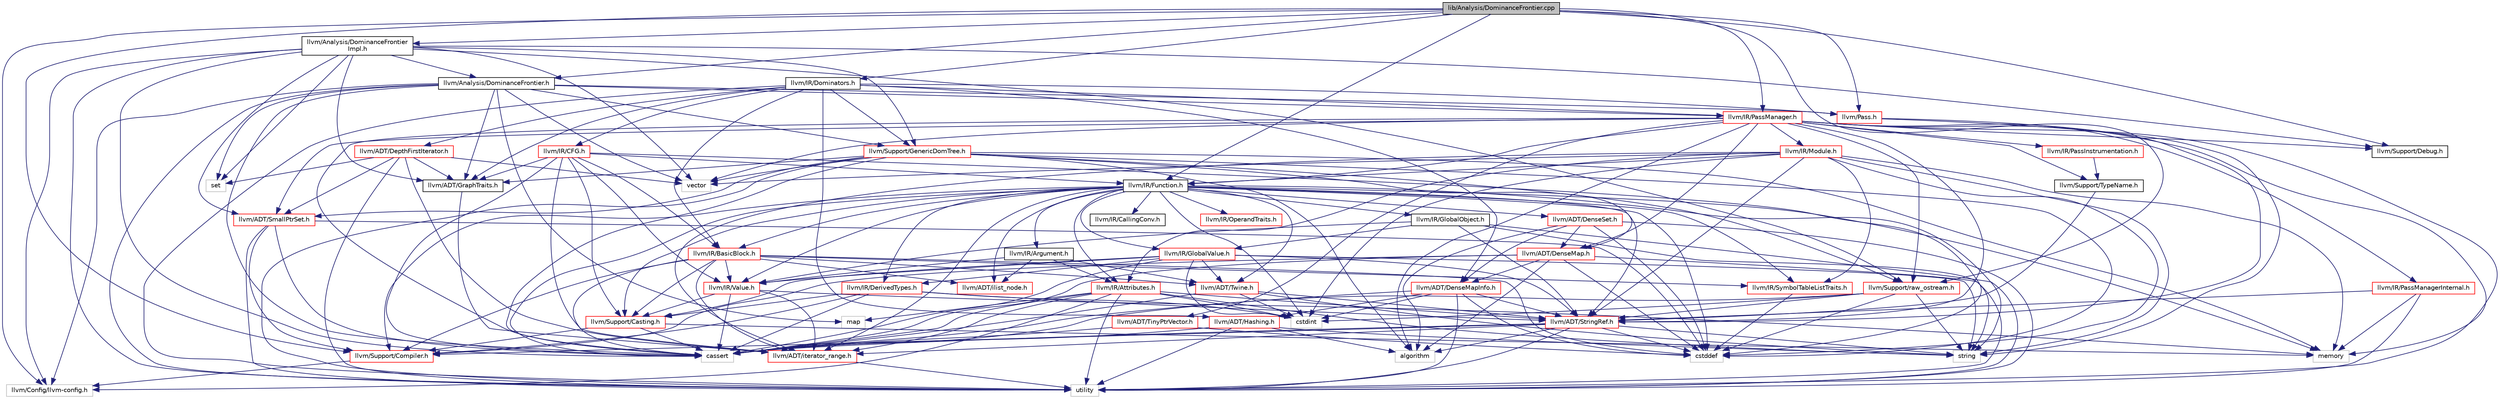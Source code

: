 digraph "lib/Analysis/DominanceFrontier.cpp"
{
 // LATEX_PDF_SIZE
  bgcolor="transparent";
  edge [fontname="Helvetica",fontsize="10",labelfontname="Helvetica",labelfontsize="10"];
  node [fontname="Helvetica",fontsize="10",shape="box"];
  Node1 [label="lib/Analysis/DominanceFrontier.cpp",height=0.2,width=0.4,color="black", fillcolor="grey75", style="filled", fontcolor="black",tooltip=" "];
  Node1 -> Node2 [color="midnightblue",fontsize="10",style="solid",fontname="Helvetica"];
  Node2 [label="llvm/Analysis/DominanceFrontier.h",height=0.2,width=0.4,color="black",URL="$DominanceFrontier_8h.html",tooltip=" "];
  Node2 -> Node3 [color="midnightblue",fontsize="10",style="solid",fontname="Helvetica"];
  Node3 [label="llvm/ADT/GraphTraits.h",height=0.2,width=0.4,color="black",URL="$GraphTraits_8h.html",tooltip=" "];
  Node3 -> Node4 [color="midnightblue",fontsize="10",style="solid",fontname="Helvetica"];
  Node4 [label="llvm/ADT/iterator_range.h",height=0.2,width=0.4,color="red",URL="$iterator__range_8h.html",tooltip="This provides a very simple, boring adaptor for a begin and end iterator into a range type."];
  Node4 -> Node6 [color="midnightblue",fontsize="10",style="solid",fontname="Helvetica"];
  Node6 [label="utility",height=0.2,width=0.4,color="grey75",tooltip=" "];
  Node2 -> Node7 [color="midnightblue",fontsize="10",style="solid",fontname="Helvetica"];
  Node7 [label="llvm/Config/llvm-config.h",height=0.2,width=0.4,color="grey75",tooltip=" "];
  Node2 -> Node8 [color="midnightblue",fontsize="10",style="solid",fontname="Helvetica"];
  Node8 [label="llvm/IR/PassManager.h",height=0.2,width=0.4,color="red",URL="$PassManager_8h.html",tooltip="This header defines various interfaces for pass management in LLVM."];
  Node8 -> Node9 [color="midnightblue",fontsize="10",style="solid",fontname="Helvetica"];
  Node9 [label="llvm/ADT/DenseMap.h",height=0.2,width=0.4,color="red",URL="$DenseMap_8h.html",tooltip=" "];
  Node9 -> Node10 [color="midnightblue",fontsize="10",style="solid",fontname="Helvetica"];
  Node10 [label="llvm/ADT/DenseMapInfo.h",height=0.2,width=0.4,color="red",URL="$DenseMapInfo_8h.html",tooltip=" "];
  Node10 -> Node12 [color="midnightblue",fontsize="10",style="solid",fontname="Helvetica"];
  Node12 [label="llvm/ADT/Hashing.h",height=0.2,width=0.4,color="red",URL="$Hashing_8h.html",tooltip=" "];
  Node12 -> Node37 [color="midnightblue",fontsize="10",style="solid",fontname="Helvetica"];
  Node37 [label="algorithm",height=0.2,width=0.4,color="grey75",tooltip=" "];
  Node12 -> Node30 [color="midnightblue",fontsize="10",style="solid",fontname="Helvetica"];
  Node30 [label="cassert",height=0.2,width=0.4,color="grey75",tooltip=" "];
  Node12 -> Node43 [color="midnightblue",fontsize="10",style="solid",fontname="Helvetica"];
  Node43 [label="string",height=0.2,width=0.4,color="grey75",tooltip=" "];
  Node12 -> Node6 [color="midnightblue",fontsize="10",style="solid",fontname="Helvetica"];
  Node10 -> Node21 [color="midnightblue",fontsize="10",style="solid",fontname="Helvetica"];
  Node21 [label="llvm/ADT/StringRef.h",height=0.2,width=0.4,color="red",URL="$StringRef_8h.html",tooltip=" "];
  Node21 -> Node4 [color="midnightblue",fontsize="10",style="solid",fontname="Helvetica"];
  Node21 -> Node25 [color="midnightblue",fontsize="10",style="solid",fontname="Helvetica"];
  Node25 [label="llvm/Support/Compiler.h",height=0.2,width=0.4,color="red",URL="$Compiler_8h.html",tooltip=" "];
  Node25 -> Node7 [color="midnightblue",fontsize="10",style="solid",fontname="Helvetica"];
  Node21 -> Node37 [color="midnightblue",fontsize="10",style="solid",fontname="Helvetica"];
  Node21 -> Node30 [color="midnightblue",fontsize="10",style="solid",fontname="Helvetica"];
  Node21 -> Node34 [color="midnightblue",fontsize="10",style="solid",fontname="Helvetica"];
  Node34 [label="cstddef",height=0.2,width=0.4,color="grey75",tooltip=" "];
  Node21 -> Node43 [color="midnightblue",fontsize="10",style="solid",fontname="Helvetica"];
  Node21 -> Node6 [color="midnightblue",fontsize="10",style="solid",fontname="Helvetica"];
  Node10 -> Node30 [color="midnightblue",fontsize="10",style="solid",fontname="Helvetica"];
  Node10 -> Node34 [color="midnightblue",fontsize="10",style="solid",fontname="Helvetica"];
  Node10 -> Node48 [color="midnightblue",fontsize="10",style="solid",fontname="Helvetica"];
  Node48 [label="cstdint",height=0.2,width=0.4,color="grey75",tooltip=" "];
  Node10 -> Node6 [color="midnightblue",fontsize="10",style="solid",fontname="Helvetica"];
  Node9 -> Node25 [color="midnightblue",fontsize="10",style="solid",fontname="Helvetica"];
  Node9 -> Node37 [color="midnightblue",fontsize="10",style="solid",fontname="Helvetica"];
  Node9 -> Node30 [color="midnightblue",fontsize="10",style="solid",fontname="Helvetica"];
  Node9 -> Node34 [color="midnightblue",fontsize="10",style="solid",fontname="Helvetica"];
  Node9 -> Node6 [color="midnightblue",fontsize="10",style="solid",fontname="Helvetica"];
  Node8 -> Node60 [color="midnightblue",fontsize="10",style="solid",fontname="Helvetica"];
  Node60 [label="llvm/ADT/SmallPtrSet.h",height=0.2,width=0.4,color="red",URL="$SmallPtrSet_8h.html",tooltip=" "];
  Node60 -> Node25 [color="midnightblue",fontsize="10",style="solid",fontname="Helvetica"];
  Node60 -> Node30 [color="midnightblue",fontsize="10",style="solid",fontname="Helvetica"];
  Node60 -> Node34 [color="midnightblue",fontsize="10",style="solid",fontname="Helvetica"];
  Node60 -> Node6 [color="midnightblue",fontsize="10",style="solid",fontname="Helvetica"];
  Node8 -> Node21 [color="midnightblue",fontsize="10",style="solid",fontname="Helvetica"];
  Node8 -> Node61 [color="midnightblue",fontsize="10",style="solid",fontname="Helvetica"];
  Node61 [label="llvm/ADT/TinyPtrVector.h",height=0.2,width=0.4,color="red",URL="$TinyPtrVector_8h.html",tooltip=" "];
  Node61 -> Node30 [color="midnightblue",fontsize="10",style="solid",fontname="Helvetica"];
  Node61 -> Node34 [color="midnightblue",fontsize="10",style="solid",fontname="Helvetica"];
  Node8 -> Node64 [color="midnightblue",fontsize="10",style="solid",fontname="Helvetica"];
  Node64 [label="llvm/IR/Function.h",height=0.2,width=0.4,color="black",URL="$Function_8h.html",tooltip=" "];
  Node64 -> Node65 [color="midnightblue",fontsize="10",style="solid",fontname="Helvetica"];
  Node65 [label="llvm/ADT/DenseSet.h",height=0.2,width=0.4,color="red",URL="$DenseSet_8h.html",tooltip=" "];
  Node65 -> Node9 [color="midnightblue",fontsize="10",style="solid",fontname="Helvetica"];
  Node65 -> Node10 [color="midnightblue",fontsize="10",style="solid",fontname="Helvetica"];
  Node65 -> Node37 [color="midnightblue",fontsize="10",style="solid",fontname="Helvetica"];
  Node65 -> Node34 [color="midnightblue",fontsize="10",style="solid",fontname="Helvetica"];
  Node65 -> Node6 [color="midnightblue",fontsize="10",style="solid",fontname="Helvetica"];
  Node64 -> Node21 [color="midnightblue",fontsize="10",style="solid",fontname="Helvetica"];
  Node64 -> Node66 [color="midnightblue",fontsize="10",style="solid",fontname="Helvetica"];
  Node66 [label="llvm/ADT/Twine.h",height=0.2,width=0.4,color="red",URL="$Twine_8h.html",tooltip=" "];
  Node66 -> Node21 [color="midnightblue",fontsize="10",style="solid",fontname="Helvetica"];
  Node66 -> Node30 [color="midnightblue",fontsize="10",style="solid",fontname="Helvetica"];
  Node66 -> Node48 [color="midnightblue",fontsize="10",style="solid",fontname="Helvetica"];
  Node66 -> Node43 [color="midnightblue",fontsize="10",style="solid",fontname="Helvetica"];
  Node64 -> Node67 [color="midnightblue",fontsize="10",style="solid",fontname="Helvetica"];
  Node67 [label="llvm/ADT/ilist_node.h",height=0.2,width=0.4,color="red",URL="$ilist__node_8h.html",tooltip=" "];
  Node64 -> Node4 [color="midnightblue",fontsize="10",style="solid",fontname="Helvetica"];
  Node64 -> Node70 [color="midnightblue",fontsize="10",style="solid",fontname="Helvetica"];
  Node70 [label="llvm/IR/Argument.h",height=0.2,width=0.4,color="black",URL="$Argument_8h.html",tooltip=" "];
  Node70 -> Node66 [color="midnightblue",fontsize="10",style="solid",fontname="Helvetica"];
  Node70 -> Node67 [color="midnightblue",fontsize="10",style="solid",fontname="Helvetica"];
  Node70 -> Node71 [color="midnightblue",fontsize="10",style="solid",fontname="Helvetica"];
  Node71 [label="llvm/IR/Attributes.h",height=0.2,width=0.4,color="red",URL="$Attributes_8h.html",tooltip="This file contains the simple types necessary to represent the attributes associated with functions a..."];
  Node71 -> Node21 [color="midnightblue",fontsize="10",style="solid",fontname="Helvetica"];
  Node71 -> Node4 [color="midnightblue",fontsize="10",style="solid",fontname="Helvetica"];
  Node71 -> Node7 [color="midnightblue",fontsize="10",style="solid",fontname="Helvetica"];
  Node71 -> Node30 [color="midnightblue",fontsize="10",style="solid",fontname="Helvetica"];
  Node71 -> Node48 [color="midnightblue",fontsize="10",style="solid",fontname="Helvetica"];
  Node71 -> Node75 [color="midnightblue",fontsize="10",style="solid",fontname="Helvetica"];
  Node75 [label="map",height=0.2,width=0.4,color="grey75",tooltip=" "];
  Node71 -> Node43 [color="midnightblue",fontsize="10",style="solid",fontname="Helvetica"];
  Node71 -> Node6 [color="midnightblue",fontsize="10",style="solid",fontname="Helvetica"];
  Node70 -> Node77 [color="midnightblue",fontsize="10",style="solid",fontname="Helvetica"];
  Node77 [label="llvm/IR/Value.h",height=0.2,width=0.4,color="red",URL="$Value_8h.html",tooltip=" "];
  Node77 -> Node4 [color="midnightblue",fontsize="10",style="solid",fontname="Helvetica"];
  Node77 -> Node80 [color="midnightblue",fontsize="10",style="solid",fontname="Helvetica"];
  Node80 [label="llvm/Support/Casting.h",height=0.2,width=0.4,color="red",URL="$Casting_8h.html",tooltip=" "];
  Node80 -> Node25 [color="midnightblue",fontsize="10",style="solid",fontname="Helvetica"];
  Node80 -> Node30 [color="midnightblue",fontsize="10",style="solid",fontname="Helvetica"];
  Node80 -> Node31 [color="midnightblue",fontsize="10",style="solid",fontname="Helvetica"];
  Node31 [label="memory",height=0.2,width=0.4,color="grey75",tooltip=" "];
  Node77 -> Node30 [color="midnightblue",fontsize="10",style="solid",fontname="Helvetica"];
  Node77 -> Node31 [color="midnightblue",fontsize="10",style="solid",fontname="Helvetica"];
  Node64 -> Node71 [color="midnightblue",fontsize="10",style="solid",fontname="Helvetica"];
  Node64 -> Node82 [color="midnightblue",fontsize="10",style="solid",fontname="Helvetica"];
  Node82 [label="llvm/IR/BasicBlock.h",height=0.2,width=0.4,color="red",URL="$BasicBlock_8h.html",tooltip=" "];
  Node82 -> Node66 [color="midnightblue",fontsize="10",style="solid",fontname="Helvetica"];
  Node82 -> Node67 [color="midnightblue",fontsize="10",style="solid",fontname="Helvetica"];
  Node82 -> Node4 [color="midnightblue",fontsize="10",style="solid",fontname="Helvetica"];
  Node82 -> Node102 [color="midnightblue",fontsize="10",style="solid",fontname="Helvetica"];
  Node102 [label="llvm/IR/SymbolTableListTraits.h",height=0.2,width=0.4,color="red",URL="$SymbolTableListTraits_8h.html",tooltip=" "];
  Node102 -> Node34 [color="midnightblue",fontsize="10",style="solid",fontname="Helvetica"];
  Node82 -> Node77 [color="midnightblue",fontsize="10",style="solid",fontname="Helvetica"];
  Node82 -> Node80 [color="midnightblue",fontsize="10",style="solid",fontname="Helvetica"];
  Node82 -> Node25 [color="midnightblue",fontsize="10",style="solid",fontname="Helvetica"];
  Node82 -> Node30 [color="midnightblue",fontsize="10",style="solid",fontname="Helvetica"];
  Node82 -> Node34 [color="midnightblue",fontsize="10",style="solid",fontname="Helvetica"];
  Node64 -> Node104 [color="midnightblue",fontsize="10",style="solid",fontname="Helvetica"];
  Node104 [label="llvm/IR/CallingConv.h",height=0.2,width=0.4,color="black",URL="$CallingConv_8h.html",tooltip=" "];
  Node64 -> Node105 [color="midnightblue",fontsize="10",style="solid",fontname="Helvetica"];
  Node105 [label="llvm/IR/DerivedTypes.h",height=0.2,width=0.4,color="red",URL="$DerivedTypes_8h.html",tooltip=" "];
  Node105 -> Node21 [color="midnightblue",fontsize="10",style="solid",fontname="Helvetica"];
  Node105 -> Node80 [color="midnightblue",fontsize="10",style="solid",fontname="Helvetica"];
  Node105 -> Node25 [color="midnightblue",fontsize="10",style="solid",fontname="Helvetica"];
  Node105 -> Node30 [color="midnightblue",fontsize="10",style="solid",fontname="Helvetica"];
  Node105 -> Node48 [color="midnightblue",fontsize="10",style="solid",fontname="Helvetica"];
  Node64 -> Node109 [color="midnightblue",fontsize="10",style="solid",fontname="Helvetica"];
  Node109 [label="llvm/IR/GlobalObject.h",height=0.2,width=0.4,color="black",URL="$GlobalObject_8h.html",tooltip=" "];
  Node109 -> Node21 [color="midnightblue",fontsize="10",style="solid",fontname="Helvetica"];
  Node109 -> Node110 [color="midnightblue",fontsize="10",style="solid",fontname="Helvetica"];
  Node110 [label="llvm/IR/GlobalValue.h",height=0.2,width=0.4,color="red",URL="$GlobalValue_8h.html",tooltip=" "];
  Node110 -> Node21 [color="midnightblue",fontsize="10",style="solid",fontname="Helvetica"];
  Node110 -> Node66 [color="midnightblue",fontsize="10",style="solid",fontname="Helvetica"];
  Node110 -> Node105 [color="midnightblue",fontsize="10",style="solid",fontname="Helvetica"];
  Node110 -> Node77 [color="midnightblue",fontsize="10",style="solid",fontname="Helvetica"];
  Node110 -> Node80 [color="midnightblue",fontsize="10",style="solid",fontname="Helvetica"];
  Node110 -> Node30 [color="midnightblue",fontsize="10",style="solid",fontname="Helvetica"];
  Node110 -> Node48 [color="midnightblue",fontsize="10",style="solid",fontname="Helvetica"];
  Node110 -> Node43 [color="midnightblue",fontsize="10",style="solid",fontname="Helvetica"];
  Node109 -> Node77 [color="midnightblue",fontsize="10",style="solid",fontname="Helvetica"];
  Node109 -> Node43 [color="midnightblue",fontsize="10",style="solid",fontname="Helvetica"];
  Node109 -> Node6 [color="midnightblue",fontsize="10",style="solid",fontname="Helvetica"];
  Node64 -> Node110 [color="midnightblue",fontsize="10",style="solid",fontname="Helvetica"];
  Node64 -> Node114 [color="midnightblue",fontsize="10",style="solid",fontname="Helvetica"];
  Node114 [label="llvm/IR/OperandTraits.h",height=0.2,width=0.4,color="red",URL="$OperandTraits_8h.html",tooltip=" "];
  Node64 -> Node102 [color="midnightblue",fontsize="10",style="solid",fontname="Helvetica"];
  Node64 -> Node77 [color="midnightblue",fontsize="10",style="solid",fontname="Helvetica"];
  Node64 -> Node80 [color="midnightblue",fontsize="10",style="solid",fontname="Helvetica"];
  Node64 -> Node25 [color="midnightblue",fontsize="10",style="solid",fontname="Helvetica"];
  Node64 -> Node30 [color="midnightblue",fontsize="10",style="solid",fontname="Helvetica"];
  Node64 -> Node34 [color="midnightblue",fontsize="10",style="solid",fontname="Helvetica"];
  Node64 -> Node48 [color="midnightblue",fontsize="10",style="solid",fontname="Helvetica"];
  Node64 -> Node31 [color="midnightblue",fontsize="10",style="solid",fontname="Helvetica"];
  Node64 -> Node43 [color="midnightblue",fontsize="10",style="solid",fontname="Helvetica"];
  Node8 -> Node115 [color="midnightblue",fontsize="10",style="solid",fontname="Helvetica"];
  Node115 [label="llvm/IR/Module.h",height=0.2,width=0.4,color="red",URL="$Module_8h.html",tooltip="Module.h This file contains the declarations for the Module class."];
  Node115 -> Node21 [color="midnightblue",fontsize="10",style="solid",fontname="Helvetica"];
  Node115 -> Node4 [color="midnightblue",fontsize="10",style="solid",fontname="Helvetica"];
  Node115 -> Node71 [color="midnightblue",fontsize="10",style="solid",fontname="Helvetica"];
  Node115 -> Node64 [color="midnightblue",fontsize="10",style="solid",fontname="Helvetica"];
  Node115 -> Node102 [color="midnightblue",fontsize="10",style="solid",fontname="Helvetica"];
  Node115 -> Node34 [color="midnightblue",fontsize="10",style="solid",fontname="Helvetica"];
  Node115 -> Node48 [color="midnightblue",fontsize="10",style="solid",fontname="Helvetica"];
  Node115 -> Node31 [color="midnightblue",fontsize="10",style="solid",fontname="Helvetica"];
  Node115 -> Node43 [color="midnightblue",fontsize="10",style="solid",fontname="Helvetica"];
  Node115 -> Node56 [color="midnightblue",fontsize="10",style="solid",fontname="Helvetica"];
  Node56 [label="vector",height=0.2,width=0.4,color="grey75",tooltip=" "];
  Node8 -> Node134 [color="midnightblue",fontsize="10",style="solid",fontname="Helvetica"];
  Node134 [label="llvm/IR/PassInstrumentation.h",height=0.2,width=0.4,color="red",URL="$PassInstrumentation_8h.html",tooltip="This file defines the Pass Instrumentation classes that provide instrumentation points into the pass ..."];
  Node134 -> Node137 [color="midnightblue",fontsize="10",style="solid",fontname="Helvetica"];
  Node137 [label="llvm/Support/TypeName.h",height=0.2,width=0.4,color="black",URL="$TypeName_8h.html",tooltip=" "];
  Node137 -> Node21 [color="midnightblue",fontsize="10",style="solid",fontname="Helvetica"];
  Node8 -> Node138 [color="midnightblue",fontsize="10",style="solid",fontname="Helvetica"];
  Node138 [label="llvm/IR/PassManagerInternal.h",height=0.2,width=0.4,color="red",URL="$PassManagerInternal_8h.html",tooltip="This header provides internal APIs and implementation details used by the pass management interfaces ..."];
  Node138 -> Node21 [color="midnightblue",fontsize="10",style="solid",fontname="Helvetica"];
  Node138 -> Node31 [color="midnightblue",fontsize="10",style="solid",fontname="Helvetica"];
  Node138 -> Node6 [color="midnightblue",fontsize="10",style="solid",fontname="Helvetica"];
  Node8 -> Node139 [color="midnightblue",fontsize="10",style="solid",fontname="Helvetica"];
  Node139 [label="llvm/Support/Debug.h",height=0.2,width=0.4,color="black",URL="$Debug_8h.html",tooltip=" "];
  Node8 -> Node137 [color="midnightblue",fontsize="10",style="solid",fontname="Helvetica"];
  Node8 -> Node99 [color="midnightblue",fontsize="10",style="solid",fontname="Helvetica"];
  Node99 [label="llvm/Support/raw_ostream.h",height=0.2,width=0.4,color="red",URL="$raw__ostream_8h.html",tooltip=" "];
  Node99 -> Node21 [color="midnightblue",fontsize="10",style="solid",fontname="Helvetica"];
  Node99 -> Node30 [color="midnightblue",fontsize="10",style="solid",fontname="Helvetica"];
  Node99 -> Node34 [color="midnightblue",fontsize="10",style="solid",fontname="Helvetica"];
  Node99 -> Node48 [color="midnightblue",fontsize="10",style="solid",fontname="Helvetica"];
  Node99 -> Node43 [color="midnightblue",fontsize="10",style="solid",fontname="Helvetica"];
  Node8 -> Node37 [color="midnightblue",fontsize="10",style="solid",fontname="Helvetica"];
  Node8 -> Node30 [color="midnightblue",fontsize="10",style="solid",fontname="Helvetica"];
  Node8 -> Node31 [color="midnightblue",fontsize="10",style="solid",fontname="Helvetica"];
  Node8 -> Node6 [color="midnightblue",fontsize="10",style="solid",fontname="Helvetica"];
  Node8 -> Node56 [color="midnightblue",fontsize="10",style="solid",fontname="Helvetica"];
  Node2 -> Node118 [color="midnightblue",fontsize="10",style="solid",fontname="Helvetica"];
  Node118 [label="llvm/Pass.h",height=0.2,width=0.4,color="red",URL="$Pass_8h.html",tooltip=" "];
  Node118 -> Node21 [color="midnightblue",fontsize="10",style="solid",fontname="Helvetica"];
  Node118 -> Node43 [color="midnightblue",fontsize="10",style="solid",fontname="Helvetica"];
  Node2 -> Node141 [color="midnightblue",fontsize="10",style="solid",fontname="Helvetica"];
  Node141 [label="llvm/Support/GenericDomTree.h",height=0.2,width=0.4,color="red",URL="$GenericDomTree_8h.html",tooltip="This file defines a set of templates that efficiently compute a dominator tree over a generic graph."];
  Node141 -> Node9 [color="midnightblue",fontsize="10",style="solid",fontname="Helvetica"];
  Node141 -> Node3 [color="midnightblue",fontsize="10",style="solid",fontname="Helvetica"];
  Node141 -> Node60 [color="midnightblue",fontsize="10",style="solid",fontname="Helvetica"];
  Node141 -> Node99 [color="midnightblue",fontsize="10",style="solid",fontname="Helvetica"];
  Node141 -> Node37 [color="midnightblue",fontsize="10",style="solid",fontname="Helvetica"];
  Node141 -> Node30 [color="midnightblue",fontsize="10",style="solid",fontname="Helvetica"];
  Node141 -> Node34 [color="midnightblue",fontsize="10",style="solid",fontname="Helvetica"];
  Node141 -> Node31 [color="midnightblue",fontsize="10",style="solid",fontname="Helvetica"];
  Node141 -> Node6 [color="midnightblue",fontsize="10",style="solid",fontname="Helvetica"];
  Node141 -> Node56 [color="midnightblue",fontsize="10",style="solid",fontname="Helvetica"];
  Node2 -> Node30 [color="midnightblue",fontsize="10",style="solid",fontname="Helvetica"];
  Node2 -> Node75 [color="midnightblue",fontsize="10",style="solid",fontname="Helvetica"];
  Node2 -> Node143 [color="midnightblue",fontsize="10",style="solid",fontname="Helvetica"];
  Node143 [label="set",height=0.2,width=0.4,color="grey75",tooltip=" "];
  Node2 -> Node6 [color="midnightblue",fontsize="10",style="solid",fontname="Helvetica"];
  Node2 -> Node56 [color="midnightblue",fontsize="10",style="solid",fontname="Helvetica"];
  Node1 -> Node144 [color="midnightblue",fontsize="10",style="solid",fontname="Helvetica"];
  Node144 [label="llvm/Analysis/DominanceFrontier\lImpl.h",height=0.2,width=0.4,color="black",URL="$DominanceFrontierImpl_8h.html",tooltip=" "];
  Node144 -> Node3 [color="midnightblue",fontsize="10",style="solid",fontname="Helvetica"];
  Node144 -> Node60 [color="midnightblue",fontsize="10",style="solid",fontname="Helvetica"];
  Node144 -> Node2 [color="midnightblue",fontsize="10",style="solid",fontname="Helvetica"];
  Node144 -> Node7 [color="midnightblue",fontsize="10",style="solid",fontname="Helvetica"];
  Node144 -> Node139 [color="midnightblue",fontsize="10",style="solid",fontname="Helvetica"];
  Node144 -> Node141 [color="midnightblue",fontsize="10",style="solid",fontname="Helvetica"];
  Node144 -> Node99 [color="midnightblue",fontsize="10",style="solid",fontname="Helvetica"];
  Node144 -> Node30 [color="midnightblue",fontsize="10",style="solid",fontname="Helvetica"];
  Node144 -> Node143 [color="midnightblue",fontsize="10",style="solid",fontname="Helvetica"];
  Node144 -> Node6 [color="midnightblue",fontsize="10",style="solid",fontname="Helvetica"];
  Node144 -> Node56 [color="midnightblue",fontsize="10",style="solid",fontname="Helvetica"];
  Node1 -> Node7 [color="midnightblue",fontsize="10",style="solid",fontname="Helvetica"];
  Node1 -> Node145 [color="midnightblue",fontsize="10",style="solid",fontname="Helvetica"];
  Node145 [label="llvm/IR/Dominators.h",height=0.2,width=0.4,color="black",URL="$Dominators_8h.html",tooltip=" "];
  Node145 -> Node10 [color="midnightblue",fontsize="10",style="solid",fontname="Helvetica"];
  Node145 -> Node146 [color="midnightblue",fontsize="10",style="solid",fontname="Helvetica"];
  Node146 [label="llvm/ADT/DepthFirstIterator.h",height=0.2,width=0.4,color="red",URL="$DepthFirstIterator_8h.html",tooltip=" "];
  Node146 -> Node3 [color="midnightblue",fontsize="10",style="solid",fontname="Helvetica"];
  Node146 -> Node60 [color="midnightblue",fontsize="10",style="solid",fontname="Helvetica"];
  Node146 -> Node4 [color="midnightblue",fontsize="10",style="solid",fontname="Helvetica"];
  Node146 -> Node143 [color="midnightblue",fontsize="10",style="solid",fontname="Helvetica"];
  Node146 -> Node6 [color="midnightblue",fontsize="10",style="solid",fontname="Helvetica"];
  Node146 -> Node56 [color="midnightblue",fontsize="10",style="solid",fontname="Helvetica"];
  Node145 -> Node3 [color="midnightblue",fontsize="10",style="solid",fontname="Helvetica"];
  Node145 -> Node12 [color="midnightblue",fontsize="10",style="solid",fontname="Helvetica"];
  Node145 -> Node82 [color="midnightblue",fontsize="10",style="solid",fontname="Helvetica"];
  Node145 -> Node147 [color="midnightblue",fontsize="10",style="solid",fontname="Helvetica"];
  Node147 [label="llvm/IR/CFG.h",height=0.2,width=0.4,color="red",URL="$IR_2CFG_8h.html",tooltip="This file provides various utilities for inspecting and working with the control flow graph in LLVM I..."];
  Node147 -> Node3 [color="midnightblue",fontsize="10",style="solid",fontname="Helvetica"];
  Node147 -> Node4 [color="midnightblue",fontsize="10",style="solid",fontname="Helvetica"];
  Node147 -> Node82 [color="midnightblue",fontsize="10",style="solid",fontname="Helvetica"];
  Node147 -> Node64 [color="midnightblue",fontsize="10",style="solid",fontname="Helvetica"];
  Node147 -> Node77 [color="midnightblue",fontsize="10",style="solid",fontname="Helvetica"];
  Node147 -> Node80 [color="midnightblue",fontsize="10",style="solid",fontname="Helvetica"];
  Node147 -> Node30 [color="midnightblue",fontsize="10",style="solid",fontname="Helvetica"];
  Node147 -> Node34 [color="midnightblue",fontsize="10",style="solid",fontname="Helvetica"];
  Node145 -> Node8 [color="midnightblue",fontsize="10",style="solid",fontname="Helvetica"];
  Node145 -> Node118 [color="midnightblue",fontsize="10",style="solid",fontname="Helvetica"];
  Node145 -> Node141 [color="midnightblue",fontsize="10",style="solid",fontname="Helvetica"];
  Node145 -> Node6 [color="midnightblue",fontsize="10",style="solid",fontname="Helvetica"];
  Node1 -> Node64 [color="midnightblue",fontsize="10",style="solid",fontname="Helvetica"];
  Node1 -> Node8 [color="midnightblue",fontsize="10",style="solid",fontname="Helvetica"];
  Node1 -> Node118 [color="midnightblue",fontsize="10",style="solid",fontname="Helvetica"];
  Node1 -> Node25 [color="midnightblue",fontsize="10",style="solid",fontname="Helvetica"];
  Node1 -> Node139 [color="midnightblue",fontsize="10",style="solid",fontname="Helvetica"];
  Node1 -> Node99 [color="midnightblue",fontsize="10",style="solid",fontname="Helvetica"];
}
